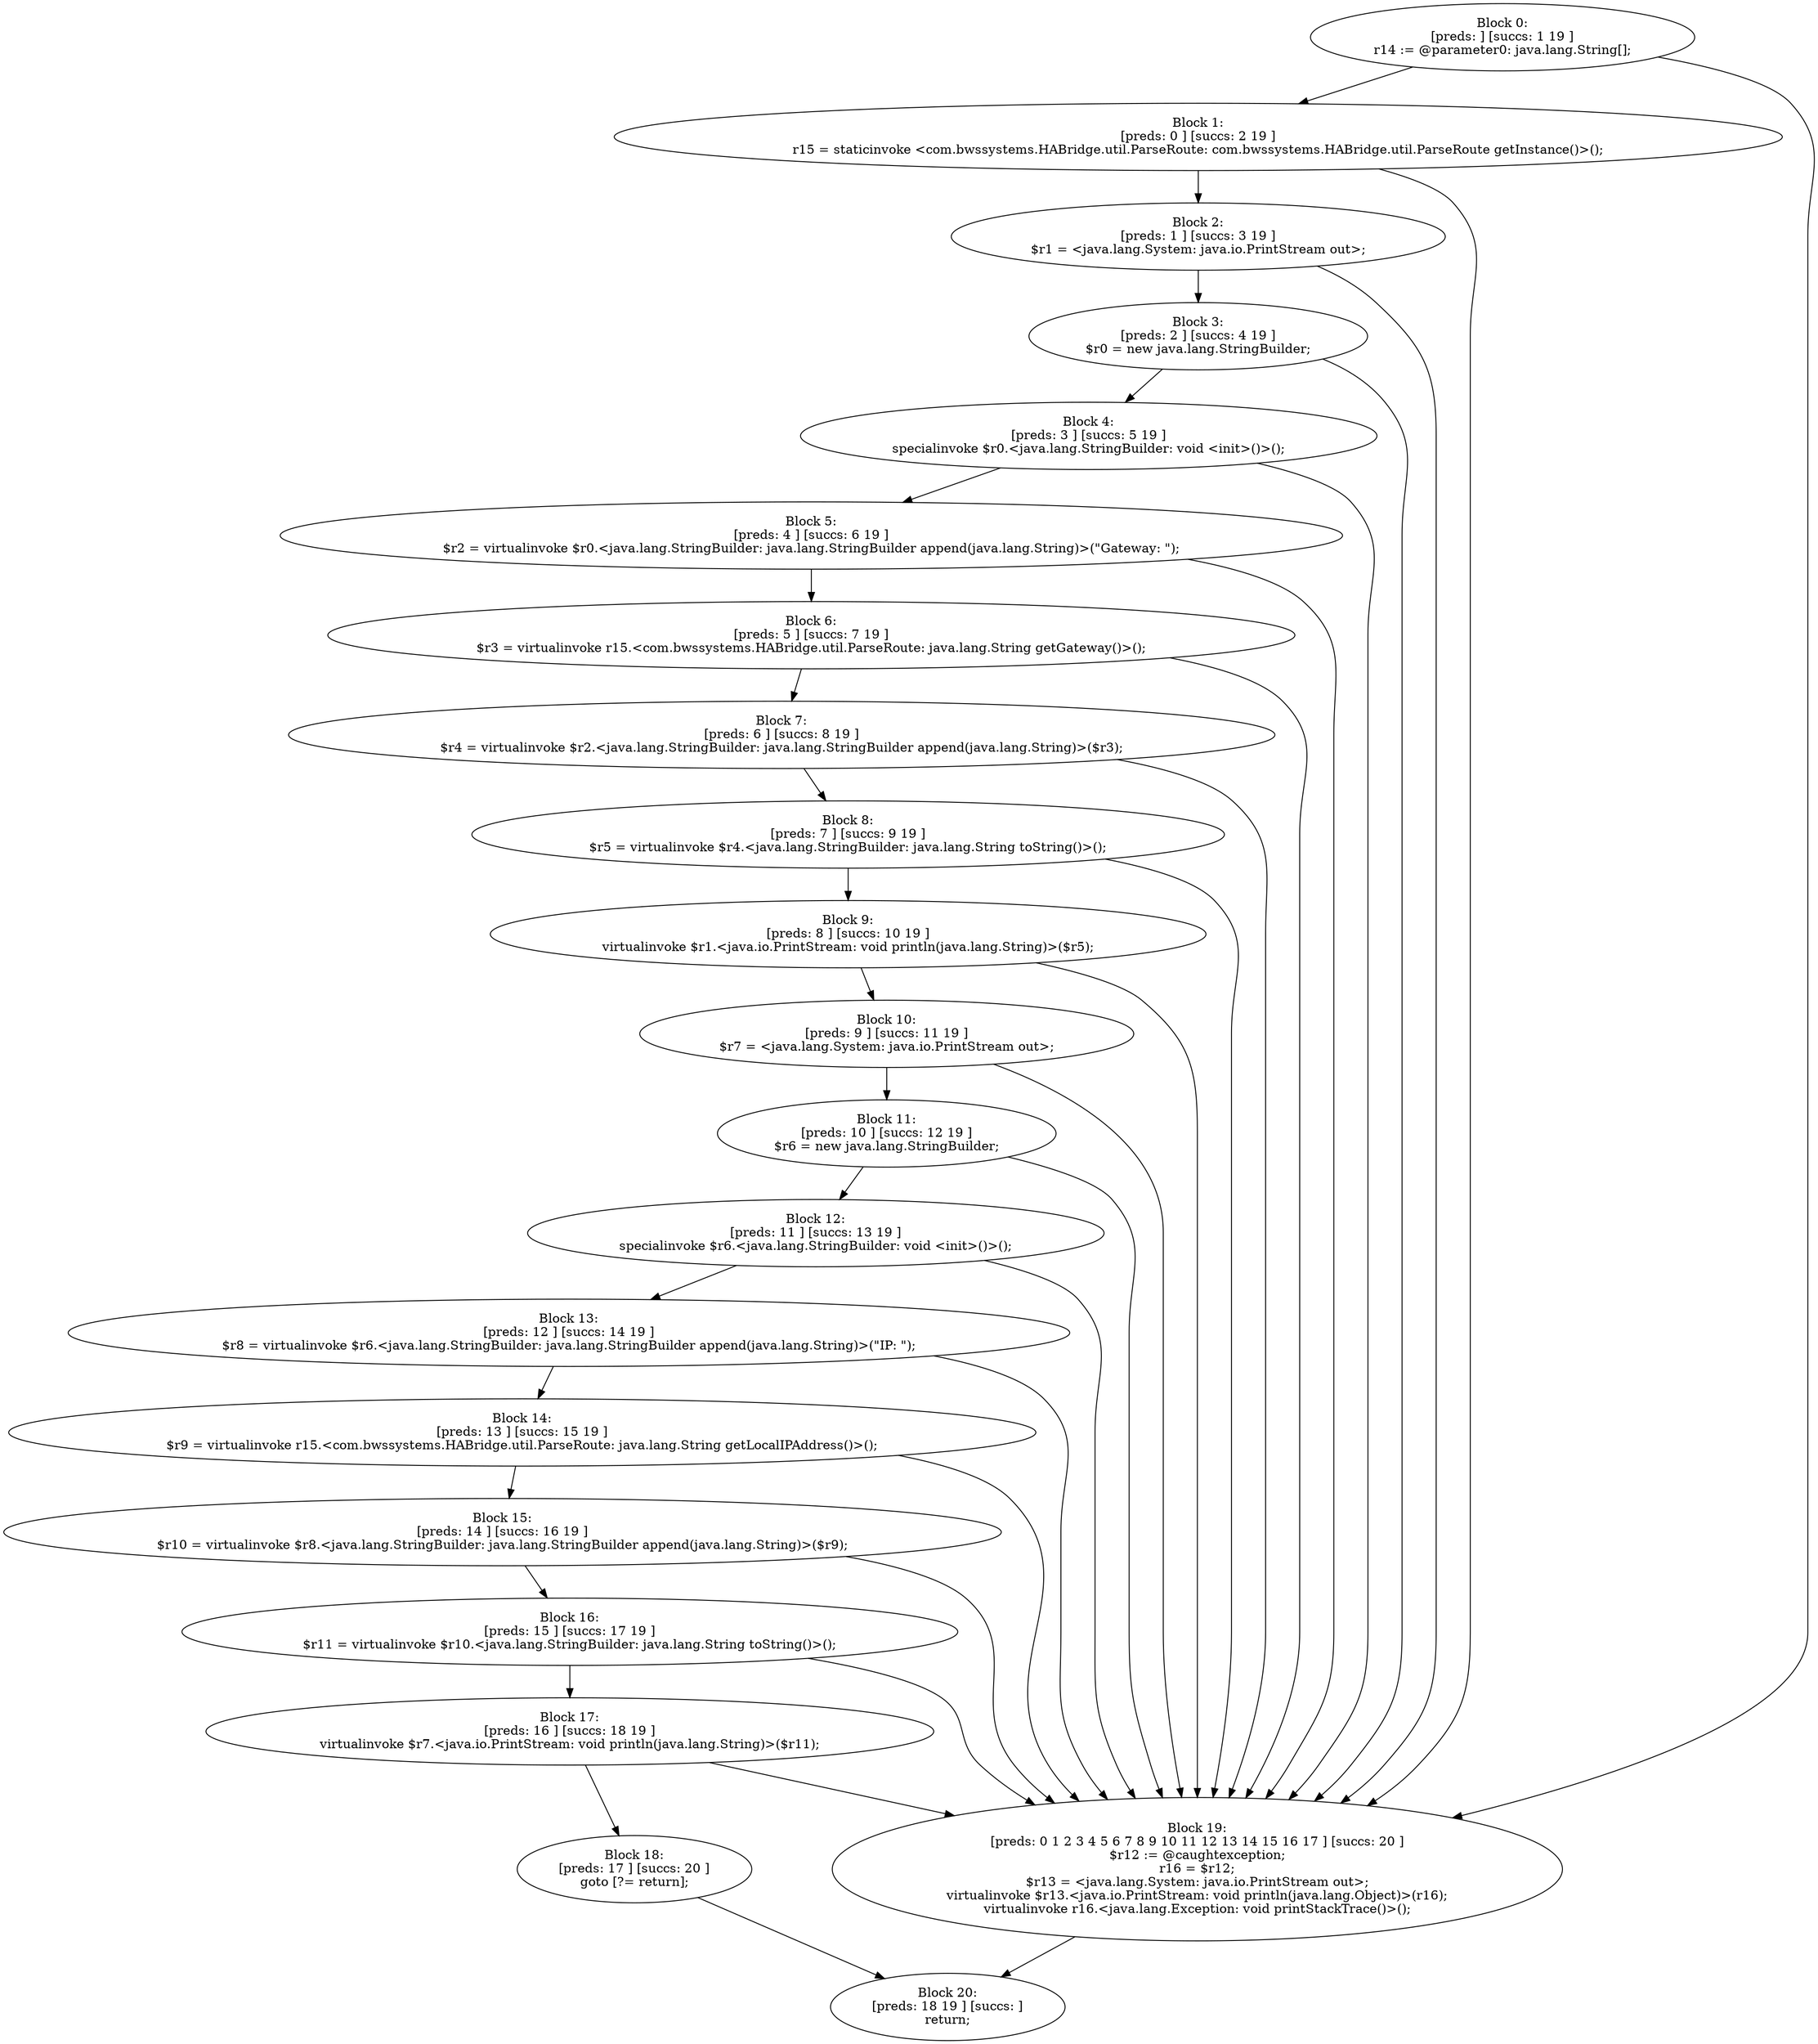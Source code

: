 digraph "unitGraph" {
    "Block 0:
[preds: ] [succs: 1 19 ]
r14 := @parameter0: java.lang.String[];
"
    "Block 1:
[preds: 0 ] [succs: 2 19 ]
r15 = staticinvoke <com.bwssystems.HABridge.util.ParseRoute: com.bwssystems.HABridge.util.ParseRoute getInstance()>();
"
    "Block 2:
[preds: 1 ] [succs: 3 19 ]
$r1 = <java.lang.System: java.io.PrintStream out>;
"
    "Block 3:
[preds: 2 ] [succs: 4 19 ]
$r0 = new java.lang.StringBuilder;
"
    "Block 4:
[preds: 3 ] [succs: 5 19 ]
specialinvoke $r0.<java.lang.StringBuilder: void <init>()>();
"
    "Block 5:
[preds: 4 ] [succs: 6 19 ]
$r2 = virtualinvoke $r0.<java.lang.StringBuilder: java.lang.StringBuilder append(java.lang.String)>(\"Gateway: \");
"
    "Block 6:
[preds: 5 ] [succs: 7 19 ]
$r3 = virtualinvoke r15.<com.bwssystems.HABridge.util.ParseRoute: java.lang.String getGateway()>();
"
    "Block 7:
[preds: 6 ] [succs: 8 19 ]
$r4 = virtualinvoke $r2.<java.lang.StringBuilder: java.lang.StringBuilder append(java.lang.String)>($r3);
"
    "Block 8:
[preds: 7 ] [succs: 9 19 ]
$r5 = virtualinvoke $r4.<java.lang.StringBuilder: java.lang.String toString()>();
"
    "Block 9:
[preds: 8 ] [succs: 10 19 ]
virtualinvoke $r1.<java.io.PrintStream: void println(java.lang.String)>($r5);
"
    "Block 10:
[preds: 9 ] [succs: 11 19 ]
$r7 = <java.lang.System: java.io.PrintStream out>;
"
    "Block 11:
[preds: 10 ] [succs: 12 19 ]
$r6 = new java.lang.StringBuilder;
"
    "Block 12:
[preds: 11 ] [succs: 13 19 ]
specialinvoke $r6.<java.lang.StringBuilder: void <init>()>();
"
    "Block 13:
[preds: 12 ] [succs: 14 19 ]
$r8 = virtualinvoke $r6.<java.lang.StringBuilder: java.lang.StringBuilder append(java.lang.String)>(\"IP: \");
"
    "Block 14:
[preds: 13 ] [succs: 15 19 ]
$r9 = virtualinvoke r15.<com.bwssystems.HABridge.util.ParseRoute: java.lang.String getLocalIPAddress()>();
"
    "Block 15:
[preds: 14 ] [succs: 16 19 ]
$r10 = virtualinvoke $r8.<java.lang.StringBuilder: java.lang.StringBuilder append(java.lang.String)>($r9);
"
    "Block 16:
[preds: 15 ] [succs: 17 19 ]
$r11 = virtualinvoke $r10.<java.lang.StringBuilder: java.lang.String toString()>();
"
    "Block 17:
[preds: 16 ] [succs: 18 19 ]
virtualinvoke $r7.<java.io.PrintStream: void println(java.lang.String)>($r11);
"
    "Block 18:
[preds: 17 ] [succs: 20 ]
goto [?= return];
"
    "Block 19:
[preds: 0 1 2 3 4 5 6 7 8 9 10 11 12 13 14 15 16 17 ] [succs: 20 ]
$r12 := @caughtexception;
r16 = $r12;
$r13 = <java.lang.System: java.io.PrintStream out>;
virtualinvoke $r13.<java.io.PrintStream: void println(java.lang.Object)>(r16);
virtualinvoke r16.<java.lang.Exception: void printStackTrace()>();
"
    "Block 20:
[preds: 18 19 ] [succs: ]
return;
"
    "Block 0:
[preds: ] [succs: 1 19 ]
r14 := @parameter0: java.lang.String[];
"->"Block 1:
[preds: 0 ] [succs: 2 19 ]
r15 = staticinvoke <com.bwssystems.HABridge.util.ParseRoute: com.bwssystems.HABridge.util.ParseRoute getInstance()>();
";
    "Block 0:
[preds: ] [succs: 1 19 ]
r14 := @parameter0: java.lang.String[];
"->"Block 19:
[preds: 0 1 2 3 4 5 6 7 8 9 10 11 12 13 14 15 16 17 ] [succs: 20 ]
$r12 := @caughtexception;
r16 = $r12;
$r13 = <java.lang.System: java.io.PrintStream out>;
virtualinvoke $r13.<java.io.PrintStream: void println(java.lang.Object)>(r16);
virtualinvoke r16.<java.lang.Exception: void printStackTrace()>();
";
    "Block 1:
[preds: 0 ] [succs: 2 19 ]
r15 = staticinvoke <com.bwssystems.HABridge.util.ParseRoute: com.bwssystems.HABridge.util.ParseRoute getInstance()>();
"->"Block 2:
[preds: 1 ] [succs: 3 19 ]
$r1 = <java.lang.System: java.io.PrintStream out>;
";
    "Block 1:
[preds: 0 ] [succs: 2 19 ]
r15 = staticinvoke <com.bwssystems.HABridge.util.ParseRoute: com.bwssystems.HABridge.util.ParseRoute getInstance()>();
"->"Block 19:
[preds: 0 1 2 3 4 5 6 7 8 9 10 11 12 13 14 15 16 17 ] [succs: 20 ]
$r12 := @caughtexception;
r16 = $r12;
$r13 = <java.lang.System: java.io.PrintStream out>;
virtualinvoke $r13.<java.io.PrintStream: void println(java.lang.Object)>(r16);
virtualinvoke r16.<java.lang.Exception: void printStackTrace()>();
";
    "Block 2:
[preds: 1 ] [succs: 3 19 ]
$r1 = <java.lang.System: java.io.PrintStream out>;
"->"Block 3:
[preds: 2 ] [succs: 4 19 ]
$r0 = new java.lang.StringBuilder;
";
    "Block 2:
[preds: 1 ] [succs: 3 19 ]
$r1 = <java.lang.System: java.io.PrintStream out>;
"->"Block 19:
[preds: 0 1 2 3 4 5 6 7 8 9 10 11 12 13 14 15 16 17 ] [succs: 20 ]
$r12 := @caughtexception;
r16 = $r12;
$r13 = <java.lang.System: java.io.PrintStream out>;
virtualinvoke $r13.<java.io.PrintStream: void println(java.lang.Object)>(r16);
virtualinvoke r16.<java.lang.Exception: void printStackTrace()>();
";
    "Block 3:
[preds: 2 ] [succs: 4 19 ]
$r0 = new java.lang.StringBuilder;
"->"Block 4:
[preds: 3 ] [succs: 5 19 ]
specialinvoke $r0.<java.lang.StringBuilder: void <init>()>();
";
    "Block 3:
[preds: 2 ] [succs: 4 19 ]
$r0 = new java.lang.StringBuilder;
"->"Block 19:
[preds: 0 1 2 3 4 5 6 7 8 9 10 11 12 13 14 15 16 17 ] [succs: 20 ]
$r12 := @caughtexception;
r16 = $r12;
$r13 = <java.lang.System: java.io.PrintStream out>;
virtualinvoke $r13.<java.io.PrintStream: void println(java.lang.Object)>(r16);
virtualinvoke r16.<java.lang.Exception: void printStackTrace()>();
";
    "Block 4:
[preds: 3 ] [succs: 5 19 ]
specialinvoke $r0.<java.lang.StringBuilder: void <init>()>();
"->"Block 5:
[preds: 4 ] [succs: 6 19 ]
$r2 = virtualinvoke $r0.<java.lang.StringBuilder: java.lang.StringBuilder append(java.lang.String)>(\"Gateway: \");
";
    "Block 4:
[preds: 3 ] [succs: 5 19 ]
specialinvoke $r0.<java.lang.StringBuilder: void <init>()>();
"->"Block 19:
[preds: 0 1 2 3 4 5 6 7 8 9 10 11 12 13 14 15 16 17 ] [succs: 20 ]
$r12 := @caughtexception;
r16 = $r12;
$r13 = <java.lang.System: java.io.PrintStream out>;
virtualinvoke $r13.<java.io.PrintStream: void println(java.lang.Object)>(r16);
virtualinvoke r16.<java.lang.Exception: void printStackTrace()>();
";
    "Block 5:
[preds: 4 ] [succs: 6 19 ]
$r2 = virtualinvoke $r0.<java.lang.StringBuilder: java.lang.StringBuilder append(java.lang.String)>(\"Gateway: \");
"->"Block 6:
[preds: 5 ] [succs: 7 19 ]
$r3 = virtualinvoke r15.<com.bwssystems.HABridge.util.ParseRoute: java.lang.String getGateway()>();
";
    "Block 5:
[preds: 4 ] [succs: 6 19 ]
$r2 = virtualinvoke $r0.<java.lang.StringBuilder: java.lang.StringBuilder append(java.lang.String)>(\"Gateway: \");
"->"Block 19:
[preds: 0 1 2 3 4 5 6 7 8 9 10 11 12 13 14 15 16 17 ] [succs: 20 ]
$r12 := @caughtexception;
r16 = $r12;
$r13 = <java.lang.System: java.io.PrintStream out>;
virtualinvoke $r13.<java.io.PrintStream: void println(java.lang.Object)>(r16);
virtualinvoke r16.<java.lang.Exception: void printStackTrace()>();
";
    "Block 6:
[preds: 5 ] [succs: 7 19 ]
$r3 = virtualinvoke r15.<com.bwssystems.HABridge.util.ParseRoute: java.lang.String getGateway()>();
"->"Block 7:
[preds: 6 ] [succs: 8 19 ]
$r4 = virtualinvoke $r2.<java.lang.StringBuilder: java.lang.StringBuilder append(java.lang.String)>($r3);
";
    "Block 6:
[preds: 5 ] [succs: 7 19 ]
$r3 = virtualinvoke r15.<com.bwssystems.HABridge.util.ParseRoute: java.lang.String getGateway()>();
"->"Block 19:
[preds: 0 1 2 3 4 5 6 7 8 9 10 11 12 13 14 15 16 17 ] [succs: 20 ]
$r12 := @caughtexception;
r16 = $r12;
$r13 = <java.lang.System: java.io.PrintStream out>;
virtualinvoke $r13.<java.io.PrintStream: void println(java.lang.Object)>(r16);
virtualinvoke r16.<java.lang.Exception: void printStackTrace()>();
";
    "Block 7:
[preds: 6 ] [succs: 8 19 ]
$r4 = virtualinvoke $r2.<java.lang.StringBuilder: java.lang.StringBuilder append(java.lang.String)>($r3);
"->"Block 8:
[preds: 7 ] [succs: 9 19 ]
$r5 = virtualinvoke $r4.<java.lang.StringBuilder: java.lang.String toString()>();
";
    "Block 7:
[preds: 6 ] [succs: 8 19 ]
$r4 = virtualinvoke $r2.<java.lang.StringBuilder: java.lang.StringBuilder append(java.lang.String)>($r3);
"->"Block 19:
[preds: 0 1 2 3 4 5 6 7 8 9 10 11 12 13 14 15 16 17 ] [succs: 20 ]
$r12 := @caughtexception;
r16 = $r12;
$r13 = <java.lang.System: java.io.PrintStream out>;
virtualinvoke $r13.<java.io.PrintStream: void println(java.lang.Object)>(r16);
virtualinvoke r16.<java.lang.Exception: void printStackTrace()>();
";
    "Block 8:
[preds: 7 ] [succs: 9 19 ]
$r5 = virtualinvoke $r4.<java.lang.StringBuilder: java.lang.String toString()>();
"->"Block 9:
[preds: 8 ] [succs: 10 19 ]
virtualinvoke $r1.<java.io.PrintStream: void println(java.lang.String)>($r5);
";
    "Block 8:
[preds: 7 ] [succs: 9 19 ]
$r5 = virtualinvoke $r4.<java.lang.StringBuilder: java.lang.String toString()>();
"->"Block 19:
[preds: 0 1 2 3 4 5 6 7 8 9 10 11 12 13 14 15 16 17 ] [succs: 20 ]
$r12 := @caughtexception;
r16 = $r12;
$r13 = <java.lang.System: java.io.PrintStream out>;
virtualinvoke $r13.<java.io.PrintStream: void println(java.lang.Object)>(r16);
virtualinvoke r16.<java.lang.Exception: void printStackTrace()>();
";
    "Block 9:
[preds: 8 ] [succs: 10 19 ]
virtualinvoke $r1.<java.io.PrintStream: void println(java.lang.String)>($r5);
"->"Block 10:
[preds: 9 ] [succs: 11 19 ]
$r7 = <java.lang.System: java.io.PrintStream out>;
";
    "Block 9:
[preds: 8 ] [succs: 10 19 ]
virtualinvoke $r1.<java.io.PrintStream: void println(java.lang.String)>($r5);
"->"Block 19:
[preds: 0 1 2 3 4 5 6 7 8 9 10 11 12 13 14 15 16 17 ] [succs: 20 ]
$r12 := @caughtexception;
r16 = $r12;
$r13 = <java.lang.System: java.io.PrintStream out>;
virtualinvoke $r13.<java.io.PrintStream: void println(java.lang.Object)>(r16);
virtualinvoke r16.<java.lang.Exception: void printStackTrace()>();
";
    "Block 10:
[preds: 9 ] [succs: 11 19 ]
$r7 = <java.lang.System: java.io.PrintStream out>;
"->"Block 11:
[preds: 10 ] [succs: 12 19 ]
$r6 = new java.lang.StringBuilder;
";
    "Block 10:
[preds: 9 ] [succs: 11 19 ]
$r7 = <java.lang.System: java.io.PrintStream out>;
"->"Block 19:
[preds: 0 1 2 3 4 5 6 7 8 9 10 11 12 13 14 15 16 17 ] [succs: 20 ]
$r12 := @caughtexception;
r16 = $r12;
$r13 = <java.lang.System: java.io.PrintStream out>;
virtualinvoke $r13.<java.io.PrintStream: void println(java.lang.Object)>(r16);
virtualinvoke r16.<java.lang.Exception: void printStackTrace()>();
";
    "Block 11:
[preds: 10 ] [succs: 12 19 ]
$r6 = new java.lang.StringBuilder;
"->"Block 12:
[preds: 11 ] [succs: 13 19 ]
specialinvoke $r6.<java.lang.StringBuilder: void <init>()>();
";
    "Block 11:
[preds: 10 ] [succs: 12 19 ]
$r6 = new java.lang.StringBuilder;
"->"Block 19:
[preds: 0 1 2 3 4 5 6 7 8 9 10 11 12 13 14 15 16 17 ] [succs: 20 ]
$r12 := @caughtexception;
r16 = $r12;
$r13 = <java.lang.System: java.io.PrintStream out>;
virtualinvoke $r13.<java.io.PrintStream: void println(java.lang.Object)>(r16);
virtualinvoke r16.<java.lang.Exception: void printStackTrace()>();
";
    "Block 12:
[preds: 11 ] [succs: 13 19 ]
specialinvoke $r6.<java.lang.StringBuilder: void <init>()>();
"->"Block 13:
[preds: 12 ] [succs: 14 19 ]
$r8 = virtualinvoke $r6.<java.lang.StringBuilder: java.lang.StringBuilder append(java.lang.String)>(\"IP: \");
";
    "Block 12:
[preds: 11 ] [succs: 13 19 ]
specialinvoke $r6.<java.lang.StringBuilder: void <init>()>();
"->"Block 19:
[preds: 0 1 2 3 4 5 6 7 8 9 10 11 12 13 14 15 16 17 ] [succs: 20 ]
$r12 := @caughtexception;
r16 = $r12;
$r13 = <java.lang.System: java.io.PrintStream out>;
virtualinvoke $r13.<java.io.PrintStream: void println(java.lang.Object)>(r16);
virtualinvoke r16.<java.lang.Exception: void printStackTrace()>();
";
    "Block 13:
[preds: 12 ] [succs: 14 19 ]
$r8 = virtualinvoke $r6.<java.lang.StringBuilder: java.lang.StringBuilder append(java.lang.String)>(\"IP: \");
"->"Block 14:
[preds: 13 ] [succs: 15 19 ]
$r9 = virtualinvoke r15.<com.bwssystems.HABridge.util.ParseRoute: java.lang.String getLocalIPAddress()>();
";
    "Block 13:
[preds: 12 ] [succs: 14 19 ]
$r8 = virtualinvoke $r6.<java.lang.StringBuilder: java.lang.StringBuilder append(java.lang.String)>(\"IP: \");
"->"Block 19:
[preds: 0 1 2 3 4 5 6 7 8 9 10 11 12 13 14 15 16 17 ] [succs: 20 ]
$r12 := @caughtexception;
r16 = $r12;
$r13 = <java.lang.System: java.io.PrintStream out>;
virtualinvoke $r13.<java.io.PrintStream: void println(java.lang.Object)>(r16);
virtualinvoke r16.<java.lang.Exception: void printStackTrace()>();
";
    "Block 14:
[preds: 13 ] [succs: 15 19 ]
$r9 = virtualinvoke r15.<com.bwssystems.HABridge.util.ParseRoute: java.lang.String getLocalIPAddress()>();
"->"Block 15:
[preds: 14 ] [succs: 16 19 ]
$r10 = virtualinvoke $r8.<java.lang.StringBuilder: java.lang.StringBuilder append(java.lang.String)>($r9);
";
    "Block 14:
[preds: 13 ] [succs: 15 19 ]
$r9 = virtualinvoke r15.<com.bwssystems.HABridge.util.ParseRoute: java.lang.String getLocalIPAddress()>();
"->"Block 19:
[preds: 0 1 2 3 4 5 6 7 8 9 10 11 12 13 14 15 16 17 ] [succs: 20 ]
$r12 := @caughtexception;
r16 = $r12;
$r13 = <java.lang.System: java.io.PrintStream out>;
virtualinvoke $r13.<java.io.PrintStream: void println(java.lang.Object)>(r16);
virtualinvoke r16.<java.lang.Exception: void printStackTrace()>();
";
    "Block 15:
[preds: 14 ] [succs: 16 19 ]
$r10 = virtualinvoke $r8.<java.lang.StringBuilder: java.lang.StringBuilder append(java.lang.String)>($r9);
"->"Block 16:
[preds: 15 ] [succs: 17 19 ]
$r11 = virtualinvoke $r10.<java.lang.StringBuilder: java.lang.String toString()>();
";
    "Block 15:
[preds: 14 ] [succs: 16 19 ]
$r10 = virtualinvoke $r8.<java.lang.StringBuilder: java.lang.StringBuilder append(java.lang.String)>($r9);
"->"Block 19:
[preds: 0 1 2 3 4 5 6 7 8 9 10 11 12 13 14 15 16 17 ] [succs: 20 ]
$r12 := @caughtexception;
r16 = $r12;
$r13 = <java.lang.System: java.io.PrintStream out>;
virtualinvoke $r13.<java.io.PrintStream: void println(java.lang.Object)>(r16);
virtualinvoke r16.<java.lang.Exception: void printStackTrace()>();
";
    "Block 16:
[preds: 15 ] [succs: 17 19 ]
$r11 = virtualinvoke $r10.<java.lang.StringBuilder: java.lang.String toString()>();
"->"Block 17:
[preds: 16 ] [succs: 18 19 ]
virtualinvoke $r7.<java.io.PrintStream: void println(java.lang.String)>($r11);
";
    "Block 16:
[preds: 15 ] [succs: 17 19 ]
$r11 = virtualinvoke $r10.<java.lang.StringBuilder: java.lang.String toString()>();
"->"Block 19:
[preds: 0 1 2 3 4 5 6 7 8 9 10 11 12 13 14 15 16 17 ] [succs: 20 ]
$r12 := @caughtexception;
r16 = $r12;
$r13 = <java.lang.System: java.io.PrintStream out>;
virtualinvoke $r13.<java.io.PrintStream: void println(java.lang.Object)>(r16);
virtualinvoke r16.<java.lang.Exception: void printStackTrace()>();
";
    "Block 17:
[preds: 16 ] [succs: 18 19 ]
virtualinvoke $r7.<java.io.PrintStream: void println(java.lang.String)>($r11);
"->"Block 18:
[preds: 17 ] [succs: 20 ]
goto [?= return];
";
    "Block 17:
[preds: 16 ] [succs: 18 19 ]
virtualinvoke $r7.<java.io.PrintStream: void println(java.lang.String)>($r11);
"->"Block 19:
[preds: 0 1 2 3 4 5 6 7 8 9 10 11 12 13 14 15 16 17 ] [succs: 20 ]
$r12 := @caughtexception;
r16 = $r12;
$r13 = <java.lang.System: java.io.PrintStream out>;
virtualinvoke $r13.<java.io.PrintStream: void println(java.lang.Object)>(r16);
virtualinvoke r16.<java.lang.Exception: void printStackTrace()>();
";
    "Block 18:
[preds: 17 ] [succs: 20 ]
goto [?= return];
"->"Block 20:
[preds: 18 19 ] [succs: ]
return;
";
    "Block 19:
[preds: 0 1 2 3 4 5 6 7 8 9 10 11 12 13 14 15 16 17 ] [succs: 20 ]
$r12 := @caughtexception;
r16 = $r12;
$r13 = <java.lang.System: java.io.PrintStream out>;
virtualinvoke $r13.<java.io.PrintStream: void println(java.lang.Object)>(r16);
virtualinvoke r16.<java.lang.Exception: void printStackTrace()>();
"->"Block 20:
[preds: 18 19 ] [succs: ]
return;
";
}
